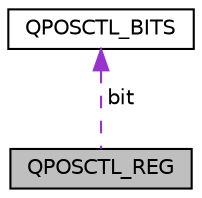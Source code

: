 digraph "QPOSCTL_REG"
{
  edge [fontname="Helvetica",fontsize="10",labelfontname="Helvetica",labelfontsize="10"];
  node [fontname="Helvetica",fontsize="10",shape=record];
  Node1 [label="QPOSCTL_REG",height=0.2,width=0.4,color="black", fillcolor="grey75", style="filled", fontcolor="black"];
  Node2 -> Node1 [dir="back",color="darkorchid3",fontsize="10",style="dashed",label=" bit" ,fontname="Helvetica"];
  Node2 [label="QPOSCTL_BITS",height=0.2,width=0.4,color="black", fillcolor="white", style="filled",URL="$struct_q_p_o_s_c_t_l___b_i_t_s.html"];
}
